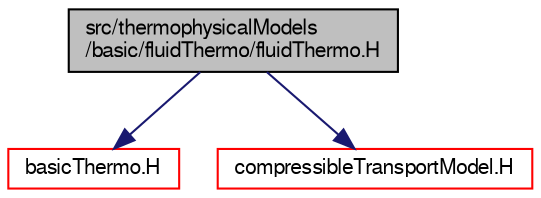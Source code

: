 digraph "src/thermophysicalModels/basic/fluidThermo/fluidThermo.H"
{
  bgcolor="transparent";
  edge [fontname="FreeSans",fontsize="10",labelfontname="FreeSans",labelfontsize="10"];
  node [fontname="FreeSans",fontsize="10",shape=record];
  Node1 [label="src/thermophysicalModels\l/basic/fluidThermo/fluidThermo.H",height=0.2,width=0.4,color="black", fillcolor="grey75", style="filled" fontcolor="black"];
  Node1 -> Node2 [color="midnightblue",fontsize="10",style="solid",fontname="FreeSans"];
  Node2 [label="basicThermo.H",height=0.2,width=0.4,color="red",URL="$a09447.html"];
  Node1 -> Node3 [color="midnightblue",fontsize="10",style="solid",fontname="FreeSans"];
  Node3 [label="compressibleTransportModel.H",height=0.2,width=0.4,color="red",URL="$a09921.html"];
}
